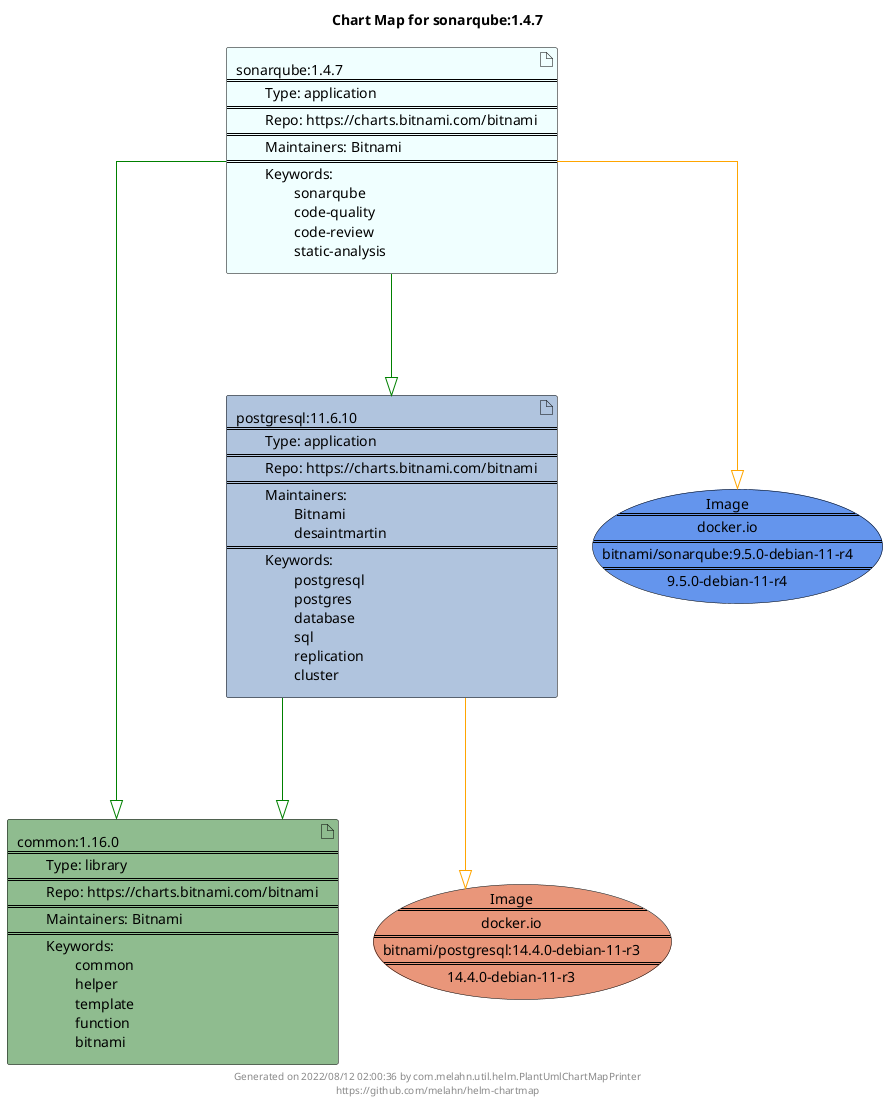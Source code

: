 @startuml
skinparam linetype ortho
skinparam backgroundColor white
skinparam usecaseBorderColor black
skinparam usecaseArrowColor LightSlateGray
skinparam artifactBorderColor black
skinparam artifactArrowColor LightSlateGray

title Chart Map for sonarqube:1.4.7

'There are 3 referenced Helm Charts
artifact "sonarqube:1.4.7\n====\n\tType: application\n====\n\tRepo: https://charts.bitnami.com/bitnami\n====\n\tMaintainers: Bitnami\n====\n\tKeywords: \n\t\tsonarqube\n\t\tcode-quality\n\t\tcode-review\n\t\tstatic-analysis" as sonarqube_1_4_7 #Azure
artifact "common:1.16.0\n====\n\tType: library\n====\n\tRepo: https://charts.bitnami.com/bitnami\n====\n\tMaintainers: Bitnami\n====\n\tKeywords: \n\t\tcommon\n\t\thelper\n\t\ttemplate\n\t\tfunction\n\t\tbitnami" as common_1_16_0 #DarkSeaGreen
artifact "postgresql:11.6.10\n====\n\tType: application\n====\n\tRepo: https://charts.bitnami.com/bitnami\n====\n\tMaintainers: \n\t\tBitnami\n\t\tdesaintmartin\n====\n\tKeywords: \n\t\tpostgresql\n\t\tpostgres\n\t\tdatabase\n\t\tsql\n\t\treplication\n\t\tcluster" as postgresql_11_6_10 #LightSteelBlue

'There are 2 referenced Docker Images
usecase "Image\n====\ndocker.io\n====\nbitnami/postgresql:14.4.0-debian-11-r3\n====\n14.4.0-debian-11-r3" as docker_io_bitnami_postgresql_14_4_0_debian_11_r3 #DarkSalmon
usecase "Image\n====\ndocker.io\n====\nbitnami/sonarqube:9.5.0-debian-11-r4\n====\n9.5.0-debian-11-r4" as docker_io_bitnami_sonarqube_9_5_0_debian_11_r4 #CornflowerBlue

'Chart Dependencies
sonarqube_1_4_7--[#green]-|>common_1_16_0
sonarqube_1_4_7--[#green]-|>postgresql_11_6_10
postgresql_11_6_10--[#green]-|>common_1_16_0
sonarqube_1_4_7--[#orange]-|>docker_io_bitnami_sonarqube_9_5_0_debian_11_r4
postgresql_11_6_10--[#orange]-|>docker_io_bitnami_postgresql_14_4_0_debian_11_r3

center footer Generated on 2022/08/12 02:00:36 by com.melahn.util.helm.PlantUmlChartMapPrinter\nhttps://github.com/melahn/helm-chartmap
@enduml
